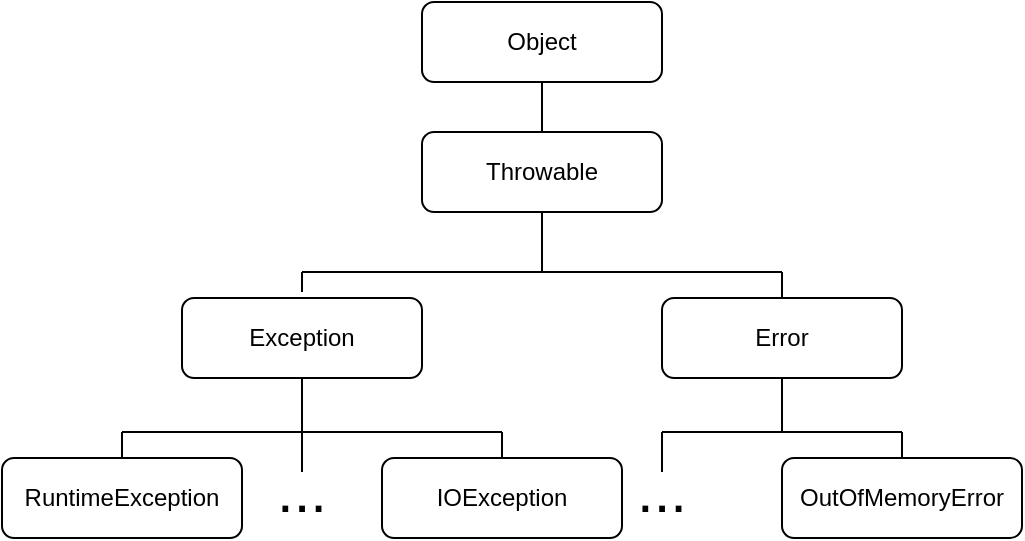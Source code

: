 <mxfile version="16.2.4" type="device" pages="2"><diagram id="C5RBs43oDa-KdzZeNtuy" name="Page-1"><mxGraphModel dx="928" dy="691" grid="1" gridSize="10" guides="1" tooltips="1" connect="1" arrows="1" fold="1" page="1" pageScale="1" pageWidth="827" pageHeight="1169" math="0" shadow="0"><root><mxCell id="WIyWlLk6GJQsqaUBKTNV-0"/><mxCell id="WIyWlLk6GJQsqaUBKTNV-1" parent="WIyWlLk6GJQsqaUBKTNV-0"/><mxCell id="WIyWlLk6GJQsqaUBKTNV-3" value="Throwable" style="rounded=1;whiteSpace=wrap;html=1;fontSize=12;glass=0;strokeWidth=1;shadow=0;" parent="WIyWlLk6GJQsqaUBKTNV-1" vertex="1"><mxGeometry x="240" y="90" width="120" height="40" as="geometry"/></mxCell><mxCell id="WIyWlLk6GJQsqaUBKTNV-7" value="Exception" style="rounded=1;whiteSpace=wrap;html=1;fontSize=12;glass=0;strokeWidth=1;shadow=0;" parent="WIyWlLk6GJQsqaUBKTNV-1" vertex="1"><mxGeometry x="120" y="173" width="120" height="40" as="geometry"/></mxCell><mxCell id="WIyWlLk6GJQsqaUBKTNV-11" value="IOException" style="rounded=1;whiteSpace=wrap;html=1;fontSize=12;glass=0;strokeWidth=1;shadow=0;" parent="WIyWlLk6GJQsqaUBKTNV-1" vertex="1"><mxGeometry x="220" y="253" width="120" height="40" as="geometry"/></mxCell><mxCell id="WIyWlLk6GJQsqaUBKTNV-12" value="Error" style="rounded=1;whiteSpace=wrap;html=1;fontSize=12;glass=0;strokeWidth=1;shadow=0;" parent="WIyWlLk6GJQsqaUBKTNV-1" vertex="1"><mxGeometry x="360" y="173" width="120" height="40" as="geometry"/></mxCell><mxCell id="OXiHY2chdawepHWTjvxT-0" value="RuntimeException" style="rounded=1;whiteSpace=wrap;html=1;fontSize=12;glass=0;strokeWidth=1;shadow=0;" vertex="1" parent="WIyWlLk6GJQsqaUBKTNV-1"><mxGeometry x="30" y="253" width="120" height="40" as="geometry"/></mxCell><mxCell id="OXiHY2chdawepHWTjvxT-1" value="OutOfMemoryError" style="rounded=1;whiteSpace=wrap;html=1;fontSize=12;glass=0;strokeWidth=1;shadow=0;" vertex="1" parent="WIyWlLk6GJQsqaUBKTNV-1"><mxGeometry x="420" y="253" width="120" height="40" as="geometry"/></mxCell><mxCell id="OXiHY2chdawepHWTjvxT-2" value="Object" style="rounded=1;whiteSpace=wrap;html=1;fontSize=12;glass=0;strokeWidth=1;shadow=0;" vertex="1" parent="WIyWlLk6GJQsqaUBKTNV-1"><mxGeometry x="240" y="25" width="120" height="40" as="geometry"/></mxCell><mxCell id="OXiHY2chdawepHWTjvxT-12" value="" style="endArrow=none;html=1;rounded=0;exitX=0.5;exitY=1;exitDx=0;exitDy=0;" edge="1" parent="WIyWlLk6GJQsqaUBKTNV-1" source="WIyWlLk6GJQsqaUBKTNV-3"><mxGeometry width="50" height="50" relative="1" as="geometry"><mxPoint x="210" y="310" as="sourcePoint"/><mxPoint x="300" y="160" as="targetPoint"/></mxGeometry></mxCell><mxCell id="OXiHY2chdawepHWTjvxT-13" value="" style="endArrow=none;html=1;rounded=0;" edge="1" parent="WIyWlLk6GJQsqaUBKTNV-1"><mxGeometry width="50" height="50" relative="1" as="geometry"><mxPoint x="180" y="160" as="sourcePoint"/><mxPoint x="300" y="160" as="targetPoint"/></mxGeometry></mxCell><mxCell id="OXiHY2chdawepHWTjvxT-14" value="" style="endArrow=none;html=1;rounded=0;" edge="1" parent="WIyWlLk6GJQsqaUBKTNV-1"><mxGeometry width="50" height="50" relative="1" as="geometry"><mxPoint x="420" y="160" as="sourcePoint"/><mxPoint x="300" y="160" as="targetPoint"/></mxGeometry></mxCell><mxCell id="OXiHY2chdawepHWTjvxT-15" value="" style="endArrow=none;html=1;rounded=0;" edge="1" parent="WIyWlLk6GJQsqaUBKTNV-1"><mxGeometry width="50" height="50" relative="1" as="geometry"><mxPoint x="180" y="170" as="sourcePoint"/><mxPoint x="180" y="160" as="targetPoint"/></mxGeometry></mxCell><mxCell id="OXiHY2chdawepHWTjvxT-16" value="" style="endArrow=none;html=1;rounded=0;exitX=0.5;exitY=0;exitDx=0;exitDy=0;" edge="1" parent="WIyWlLk6GJQsqaUBKTNV-1" source="WIyWlLk6GJQsqaUBKTNV-12"><mxGeometry width="50" height="50" relative="1" as="geometry"><mxPoint x="210" y="310" as="sourcePoint"/><mxPoint x="420" y="160" as="targetPoint"/></mxGeometry></mxCell><mxCell id="OXiHY2chdawepHWTjvxT-18" value="" style="endArrow=none;html=1;rounded=0;entryX=0.5;entryY=1;entryDx=0;entryDy=0;" edge="1" parent="WIyWlLk6GJQsqaUBKTNV-1" target="WIyWlLk6GJQsqaUBKTNV-7"><mxGeometry width="50" height="50" relative="1" as="geometry"><mxPoint x="180" y="260" as="sourcePoint"/><mxPoint x="260" y="260" as="targetPoint"/></mxGeometry></mxCell><mxCell id="OXiHY2chdawepHWTjvxT-22" value="" style="endArrow=none;html=1;rounded=0;" edge="1" parent="WIyWlLk6GJQsqaUBKTNV-1"><mxGeometry width="50" height="50" relative="1" as="geometry"><mxPoint x="90" y="240" as="sourcePoint"/><mxPoint x="280" y="240" as="targetPoint"/></mxGeometry></mxCell><mxCell id="OXiHY2chdawepHWTjvxT-24" value="" style="endArrow=none;html=1;rounded=0;exitX=0.5;exitY=0;exitDx=0;exitDy=0;" edge="1" parent="WIyWlLk6GJQsqaUBKTNV-1" source="OXiHY2chdawepHWTjvxT-0"><mxGeometry width="50" height="50" relative="1" as="geometry"><mxPoint x="210" y="310" as="sourcePoint"/><mxPoint x="90" y="240" as="targetPoint"/></mxGeometry></mxCell><mxCell id="OXiHY2chdawepHWTjvxT-25" value="" style="endArrow=none;html=1;rounded=0;exitX=0.5;exitY=0;exitDx=0;exitDy=0;" edge="1" parent="WIyWlLk6GJQsqaUBKTNV-1" source="WIyWlLk6GJQsqaUBKTNV-11"><mxGeometry width="50" height="50" relative="1" as="geometry"><mxPoint x="210" y="310" as="sourcePoint"/><mxPoint x="280" y="240" as="targetPoint"/></mxGeometry></mxCell><mxCell id="OXiHY2chdawepHWTjvxT-26" value="" style="endArrow=none;html=1;rounded=0;entryX=0.5;entryY=1;entryDx=0;entryDy=0;" edge="1" parent="WIyWlLk6GJQsqaUBKTNV-1" target="WIyWlLk6GJQsqaUBKTNV-12"><mxGeometry width="50" height="50" relative="1" as="geometry"><mxPoint x="420" y="240" as="sourcePoint"/><mxPoint x="260" y="260" as="targetPoint"/></mxGeometry></mxCell><mxCell id="OXiHY2chdawepHWTjvxT-27" value="" style="endArrow=none;html=1;rounded=0;" edge="1" parent="WIyWlLk6GJQsqaUBKTNV-1"><mxGeometry width="50" height="50" relative="1" as="geometry"><mxPoint x="360" y="240" as="sourcePoint"/><mxPoint x="480" y="240" as="targetPoint"/></mxGeometry></mxCell><mxCell id="OXiHY2chdawepHWTjvxT-30" value="" style="endArrow=none;html=1;rounded=0;exitX=0.5;exitY=0;exitDx=0;exitDy=0;" edge="1" parent="WIyWlLk6GJQsqaUBKTNV-1" source="OXiHY2chdawepHWTjvxT-1"><mxGeometry width="50" height="50" relative="1" as="geometry"><mxPoint x="210" y="310" as="sourcePoint"/><mxPoint x="480" y="240" as="targetPoint"/></mxGeometry></mxCell><mxCell id="OXiHY2chdawepHWTjvxT-31" value="" style="endArrow=none;html=1;rounded=0;" edge="1" parent="WIyWlLk6GJQsqaUBKTNV-1"><mxGeometry width="50" height="50" relative="1" as="geometry"><mxPoint x="360" y="260" as="sourcePoint"/><mxPoint x="360" y="240" as="targetPoint"/></mxGeometry></mxCell><mxCell id="OXiHY2chdawepHWTjvxT-32" value="" style="endArrow=none;html=1;rounded=0;entryX=0.5;entryY=1;entryDx=0;entryDy=0;exitX=0.5;exitY=0;exitDx=0;exitDy=0;" edge="1" parent="WIyWlLk6GJQsqaUBKTNV-1" source="WIyWlLk6GJQsqaUBKTNV-3" target="OXiHY2chdawepHWTjvxT-2"><mxGeometry width="50" height="50" relative="1" as="geometry"><mxPoint x="210" y="310" as="sourcePoint"/><mxPoint x="260" y="260" as="targetPoint"/></mxGeometry></mxCell><mxCell id="OXiHY2chdawepHWTjvxT-33" value="..." style="text;html=1;strokeColor=none;fillColor=none;align=center;verticalAlign=middle;whiteSpace=wrap;rounded=0;fontSize=30;" vertex="1" parent="WIyWlLk6GJQsqaUBKTNV-1"><mxGeometry x="150" y="254" width="60" height="30" as="geometry"/></mxCell><mxCell id="OXiHY2chdawepHWTjvxT-34" value="..." style="text;html=1;strokeColor=none;fillColor=none;align=center;verticalAlign=middle;whiteSpace=wrap;rounded=0;fontSize=30;" vertex="1" parent="WIyWlLk6GJQsqaUBKTNV-1"><mxGeometry x="330" y="254" width="60" height="30" as="geometry"/></mxCell></root></mxGraphModel></diagram><diagram id="w3ZmQ2jGfBGepsV2LJV1" name="Page-2"><mxGraphModel dx="928" dy="691" grid="1" gridSize="10" guides="1" tooltips="1" connect="1" arrows="1" fold="1" page="1" pageScale="1" pageWidth="827" pageHeight="1169" math="0" shadow="0"><root><mxCell id="wVSqxqv1dmcOstcRU-Ue-0"/><mxCell id="wVSqxqv1dmcOstcRU-Ue-1" parent="wVSqxqv1dmcOstcRU-Ue-0"/><mxCell id="9AQrC30pAbNF-8chhIU_-1" value="Exception" style="rounded=1;whiteSpace=wrap;html=1;fontSize=12;glass=0;strokeWidth=1;shadow=0;" vertex="1" parent="wVSqxqv1dmcOstcRU-Ue-1"><mxGeometry x="120" y="40" width="100" height="30" as="geometry"/></mxCell><mxCell id="9AQrC30pAbNF-8chhIU_-2" value="IOException" style="rounded=1;whiteSpace=wrap;html=1;fontSize=12;glass=0;strokeWidth=1;shadow=0;" vertex="1" parent="wVSqxqv1dmcOstcRU-Ue-1"><mxGeometry x="200" y="79" width="100" height="30" as="geometry"/></mxCell><mxCell id="9AQrC30pAbNF-8chhIU_-4" value="RuntimeException" style="rounded=1;whiteSpace=wrap;html=1;fontSize=12;glass=0;strokeWidth=1;shadow=0;" vertex="1" parent="wVSqxqv1dmcOstcRU-Ue-1"><mxGeometry x="200" y="176" width="120" height="30" as="geometry"/></mxCell><mxCell id="9AQrC30pAbNF-8chhIU_-12" value="" style="endArrow=none;html=1;rounded=0;entryX=0.5;entryY=1;entryDx=0;entryDy=0;" edge="1" parent="wVSqxqv1dmcOstcRU-Ue-1" target="9AQrC30pAbNF-8chhIU_-1"><mxGeometry width="50" height="50" relative="1" as="geometry"><mxPoint x="170" y="190" as="sourcePoint"/><mxPoint x="260" y="127" as="targetPoint"/></mxGeometry></mxCell><mxCell id="9AQrC30pAbNF-8chhIU_-22" value="..." style="text;html=1;strokeColor=none;fillColor=none;align=center;verticalAlign=middle;whiteSpace=wrap;rounded=0;fontSize=30;" vertex="1" parent="wVSqxqv1dmcOstcRU-Ue-1"><mxGeometry x="200" y="138" width="60" height="30" as="geometry"/></mxCell><mxCell id="9AQrC30pAbNF-8chhIU_-23" value="ClassNotFoundException" style="rounded=1;whiteSpace=wrap;html=1;fontSize=12;glass=0;strokeWidth=1;shadow=0;" vertex="1" parent="wVSqxqv1dmcOstcRU-Ue-1"><mxGeometry x="200" y="115" width="160" height="30" as="geometry"/></mxCell><mxCell id="9AQrC30pAbNF-8chhIU_-24" value="" style="endArrow=none;html=1;rounded=0;fontSize=30;exitX=0;exitY=0.5;exitDx=0;exitDy=0;" edge="1" parent="wVSqxqv1dmcOstcRU-Ue-1" source="9AQrC30pAbNF-8chhIU_-2"><mxGeometry width="50" height="50" relative="1" as="geometry"><mxPoint x="390" y="364" as="sourcePoint"/><mxPoint x="170" y="94" as="targetPoint"/></mxGeometry></mxCell><mxCell id="9AQrC30pAbNF-8chhIU_-25" value="" style="endArrow=none;html=1;rounded=0;fontSize=30;exitX=0;exitY=0.5;exitDx=0;exitDy=0;" edge="1" parent="wVSqxqv1dmcOstcRU-Ue-1" source="9AQrC30pAbNF-8chhIU_-23"><mxGeometry width="50" height="50" relative="1" as="geometry"><mxPoint x="390" y="350" as="sourcePoint"/><mxPoint x="170" y="130" as="targetPoint"/></mxGeometry></mxCell><mxCell id="9AQrC30pAbNF-8chhIU_-27" value="" style="endArrow=none;html=1;rounded=0;fontSize=30;exitX=0;exitY=0.5;exitDx=0;exitDy=0;" edge="1" parent="wVSqxqv1dmcOstcRU-Ue-1"><mxGeometry width="50" height="50" relative="1" as="geometry"><mxPoint x="200" y="161" as="sourcePoint"/><mxPoint x="170" y="161" as="targetPoint"/></mxGeometry></mxCell><mxCell id="9AQrC30pAbNF-8chhIU_-28" style="edgeStyle=none;rounded=0;orthogonalLoop=1;jettySize=auto;html=1;exitX=0.75;exitY=0;exitDx=0;exitDy=0;fontSize=30;" edge="1" parent="wVSqxqv1dmcOstcRU-Ue-1" source="9AQrC30pAbNF-8chhIU_-4" target="9AQrC30pAbNF-8chhIU_-4"><mxGeometry relative="1" as="geometry"/></mxCell><mxCell id="9AQrC30pAbNF-8chhIU_-29" value="" style="endArrow=none;html=1;rounded=0;fontSize=30;exitX=0;exitY=0.5;exitDx=0;exitDy=0;" edge="1" parent="wVSqxqv1dmcOstcRU-Ue-1" source="9AQrC30pAbNF-8chhIU_-4"><mxGeometry width="50" height="50" relative="1" as="geometry"><mxPoint x="390" y="321" as="sourcePoint"/><mxPoint x="170" y="191" as="targetPoint"/></mxGeometry></mxCell><mxCell id="9AQrC30pAbNF-8chhIU_-39" value="ArithmeticException" style="rounded=1;whiteSpace=wrap;html=1;fontSize=12;glass=0;strokeWidth=1;shadow=0;" vertex="1" parent="wVSqxqv1dmcOstcRU-Ue-1"><mxGeometry x="290" y="230" width="130" height="30" as="geometry"/></mxCell><mxCell id="9AQrC30pAbNF-8chhIU_-40" value="IndexOutOfBoundsException" style="rounded=1;whiteSpace=wrap;html=1;fontSize=12;glass=0;strokeWidth=1;shadow=0;" vertex="1" parent="wVSqxqv1dmcOstcRU-Ue-1"><mxGeometry x="290" y="366" width="170" height="30" as="geometry"/></mxCell><mxCell id="9AQrC30pAbNF-8chhIU_-41" value="..." style="text;html=1;strokeColor=none;fillColor=none;align=center;verticalAlign=middle;whiteSpace=wrap;rounded=0;fontSize=30;" vertex="1" parent="wVSqxqv1dmcOstcRU-Ue-1"><mxGeometry x="290" y="327" width="60" height="30" as="geometry"/></mxCell><mxCell id="9AQrC30pAbNF-8chhIU_-42" value="ClassCastException" style="rounded=1;whiteSpace=wrap;html=1;fontSize=12;glass=0;strokeWidth=1;shadow=0;" vertex="1" parent="wVSqxqv1dmcOstcRU-Ue-1"><mxGeometry x="290" y="266" width="130" height="30" as="geometry"/></mxCell><mxCell id="9AQrC30pAbNF-8chhIU_-43" value="" style="endArrow=none;html=1;rounded=0;fontSize=30;exitX=0;exitY=0.5;exitDx=0;exitDy=0;" edge="1" parent="wVSqxqv1dmcOstcRU-Ue-1" source="9AQrC30pAbNF-8chhIU_-39"><mxGeometry width="50" height="50" relative="1" as="geometry"><mxPoint x="480" y="515" as="sourcePoint"/><mxPoint x="260" y="245" as="targetPoint"/></mxGeometry></mxCell><mxCell id="9AQrC30pAbNF-8chhIU_-44" value="" style="endArrow=none;html=1;rounded=0;fontSize=30;exitX=0;exitY=0.5;exitDx=0;exitDy=0;" edge="1" parent="wVSqxqv1dmcOstcRU-Ue-1" source="9AQrC30pAbNF-8chhIU_-42"><mxGeometry width="50" height="50" relative="1" as="geometry"><mxPoint x="480" y="501" as="sourcePoint"/><mxPoint x="260" y="281" as="targetPoint"/></mxGeometry></mxCell><mxCell id="9AQrC30pAbNF-8chhIU_-45" value="" style="endArrow=none;html=1;rounded=0;fontSize=30;exitX=0;exitY=0.5;exitDx=0;exitDy=0;" edge="1" parent="wVSqxqv1dmcOstcRU-Ue-1"><mxGeometry width="50" height="50" relative="1" as="geometry"><mxPoint x="290" y="351" as="sourcePoint"/><mxPoint x="260" y="351" as="targetPoint"/></mxGeometry></mxCell><mxCell id="9AQrC30pAbNF-8chhIU_-46" style="edgeStyle=none;rounded=0;orthogonalLoop=1;jettySize=auto;html=1;exitX=0.75;exitY=0;exitDx=0;exitDy=0;fontSize=30;" edge="1" parent="wVSqxqv1dmcOstcRU-Ue-1" source="9AQrC30pAbNF-8chhIU_-40" target="9AQrC30pAbNF-8chhIU_-40"><mxGeometry relative="1" as="geometry"/></mxCell><mxCell id="9AQrC30pAbNF-8chhIU_-47" value="" style="endArrow=none;html=1;rounded=0;fontSize=30;exitX=0;exitY=0.5;exitDx=0;exitDy=0;" edge="1" parent="wVSqxqv1dmcOstcRU-Ue-1" source="9AQrC30pAbNF-8chhIU_-40"><mxGeometry width="50" height="50" relative="1" as="geometry"><mxPoint x="480" y="511" as="sourcePoint"/><mxPoint x="260" y="381" as="targetPoint"/></mxGeometry></mxCell><mxCell id="9AQrC30pAbNF-8chhIU_-48" value="" style="endArrow=none;html=1;rounded=0;fontSize=30;entryX=0.5;entryY=1;entryDx=0;entryDy=0;" edge="1" parent="wVSqxqv1dmcOstcRU-Ue-1" target="9AQrC30pAbNF-8chhIU_-4"><mxGeometry width="50" height="50" relative="1" as="geometry"><mxPoint x="260" y="380" as="sourcePoint"/><mxPoint x="420" y="330" as="targetPoint"/></mxGeometry></mxCell><mxCell id="9AQrC30pAbNF-8chhIU_-51" value="NullPointerException" style="rounded=1;whiteSpace=wrap;html=1;fontSize=12;glass=0;strokeWidth=1;shadow=0;" vertex="1" parent="wVSqxqv1dmcOstcRU-Ue-1"><mxGeometry x="290" y="303" width="130" height="30" as="geometry"/></mxCell><mxCell id="9AQrC30pAbNF-8chhIU_-52" value="" style="endArrow=none;html=1;rounded=0;fontSize=30;exitX=0;exitY=0.5;exitDx=0;exitDy=0;" edge="1" parent="wVSqxqv1dmcOstcRU-Ue-1" source="9AQrC30pAbNF-8chhIU_-51"><mxGeometry width="50" height="50" relative="1" as="geometry"><mxPoint x="480" y="538" as="sourcePoint"/><mxPoint x="260" y="318" as="targetPoint"/></mxGeometry></mxCell></root></mxGraphModel></diagram></mxfile>